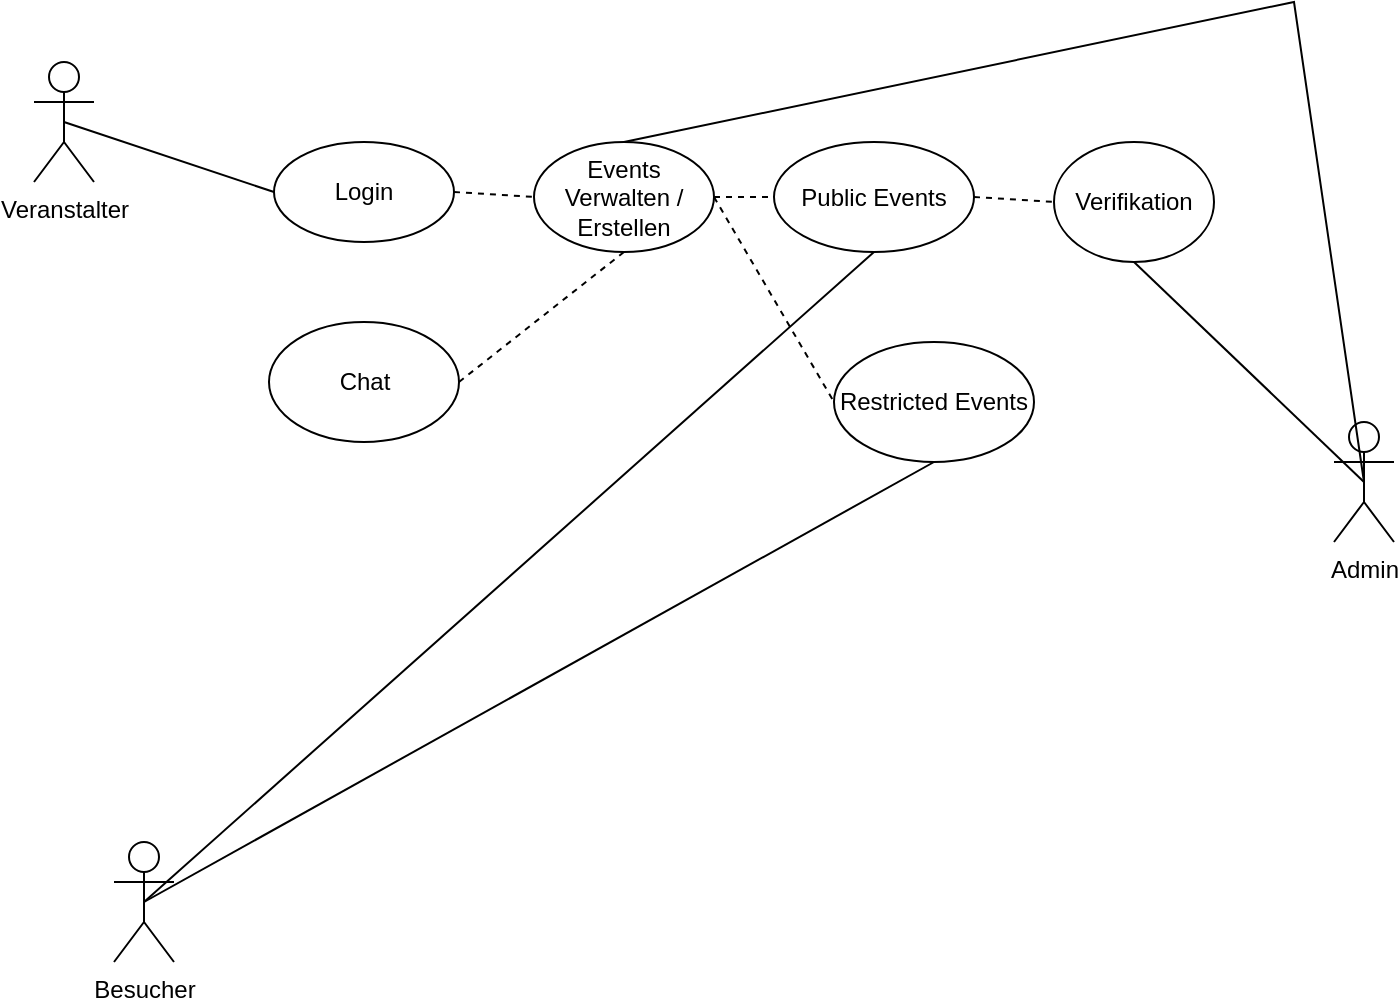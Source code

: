 <mxfile version="22.1.16" type="device">
  <diagram name="Page-1" id="DgKBdDyXqGAFPEZgRSDF">
    <mxGraphModel dx="1434" dy="836" grid="1" gridSize="10" guides="1" tooltips="1" connect="1" arrows="1" fold="1" page="1" pageScale="1" pageWidth="850" pageHeight="1100" math="0" shadow="0">
      <root>
        <mxCell id="0" />
        <mxCell id="1" parent="0" />
        <mxCell id="QacIF-P1qp6n-M4HJPPx-1" value="Veranstalter" style="shape=umlActor;verticalLabelPosition=bottom;verticalAlign=top;html=1;outlineConnect=0;" vertex="1" parent="1">
          <mxGeometry x="110" y="170" width="30" height="60" as="geometry" />
        </mxCell>
        <mxCell id="QacIF-P1qp6n-M4HJPPx-2" value="Besucher" style="shape=umlActor;verticalLabelPosition=bottom;verticalAlign=top;html=1;outlineConnect=0;" vertex="1" parent="1">
          <mxGeometry x="150" y="560" width="30" height="60" as="geometry" />
        </mxCell>
        <mxCell id="QacIF-P1qp6n-M4HJPPx-3" value="Admin" style="shape=umlActor;verticalLabelPosition=bottom;verticalAlign=top;html=1;outlineConnect=0;" vertex="1" parent="1">
          <mxGeometry x="760" y="350" width="30" height="60" as="geometry" />
        </mxCell>
        <mxCell id="QacIF-P1qp6n-M4HJPPx-5" value="Login" style="ellipse;whiteSpace=wrap;html=1;" vertex="1" parent="1">
          <mxGeometry x="230" y="210" width="90" height="50" as="geometry" />
        </mxCell>
        <mxCell id="QacIF-P1qp6n-M4HJPPx-6" value="Restricted Events" style="ellipse;whiteSpace=wrap;html=1;" vertex="1" parent="1">
          <mxGeometry x="510" y="310" width="100" height="60" as="geometry" />
        </mxCell>
        <mxCell id="QacIF-P1qp6n-M4HJPPx-7" value="Public Events" style="ellipse;whiteSpace=wrap;html=1;" vertex="1" parent="1">
          <mxGeometry x="480" y="210" width="100" height="55" as="geometry" />
        </mxCell>
        <mxCell id="QacIF-P1qp6n-M4HJPPx-8" value="Verifikation" style="ellipse;whiteSpace=wrap;html=1;" vertex="1" parent="1">
          <mxGeometry x="620" y="210" width="80" height="60" as="geometry" />
        </mxCell>
        <mxCell id="QacIF-P1qp6n-M4HJPPx-9" value="Chat" style="ellipse;whiteSpace=wrap;html=1;" vertex="1" parent="1">
          <mxGeometry x="227.5" y="300" width="95" height="60" as="geometry" />
        </mxCell>
        <mxCell id="QacIF-P1qp6n-M4HJPPx-10" value="Events Verwalten / Erstellen" style="ellipse;whiteSpace=wrap;html=1;" vertex="1" parent="1">
          <mxGeometry x="360" y="210" width="90" height="55" as="geometry" />
        </mxCell>
        <mxCell id="QacIF-P1qp6n-M4HJPPx-11" value="" style="endArrow=none;dashed=1;html=1;rounded=0;entryX=0;entryY=0.5;entryDx=0;entryDy=0;exitX=1;exitY=0.5;exitDx=0;exitDy=0;" edge="1" parent="1" source="QacIF-P1qp6n-M4HJPPx-5" target="QacIF-P1qp6n-M4HJPPx-10">
          <mxGeometry width="50" height="50" relative="1" as="geometry">
            <mxPoint x="400" y="450" as="sourcePoint" />
            <mxPoint x="450" y="400" as="targetPoint" />
          </mxGeometry>
        </mxCell>
        <mxCell id="QacIF-P1qp6n-M4HJPPx-12" value="" style="endArrow=none;dashed=1;html=1;rounded=0;entryX=0;entryY=0.5;entryDx=0;entryDy=0;exitX=1;exitY=0.5;exitDx=0;exitDy=0;" edge="1" parent="1" source="QacIF-P1qp6n-M4HJPPx-10" target="QacIF-P1qp6n-M4HJPPx-7">
          <mxGeometry width="50" height="50" relative="1" as="geometry">
            <mxPoint x="400" y="450" as="sourcePoint" />
            <mxPoint x="450" y="400" as="targetPoint" />
          </mxGeometry>
        </mxCell>
        <mxCell id="QacIF-P1qp6n-M4HJPPx-14" value="" style="endArrow=none;dashed=1;html=1;rounded=0;entryX=0;entryY=0.5;entryDx=0;entryDy=0;exitX=1;exitY=0.5;exitDx=0;exitDy=0;" edge="1" parent="1" source="QacIF-P1qp6n-M4HJPPx-7" target="QacIF-P1qp6n-M4HJPPx-8">
          <mxGeometry width="50" height="50" relative="1" as="geometry">
            <mxPoint x="400" y="450" as="sourcePoint" />
            <mxPoint x="450" y="400" as="targetPoint" />
          </mxGeometry>
        </mxCell>
        <mxCell id="QacIF-P1qp6n-M4HJPPx-15" value="" style="endArrow=none;dashed=1;html=1;rounded=0;entryX=0;entryY=0.5;entryDx=0;entryDy=0;exitX=1;exitY=0.5;exitDx=0;exitDy=0;" edge="1" parent="1" source="QacIF-P1qp6n-M4HJPPx-10" target="QacIF-P1qp6n-M4HJPPx-6">
          <mxGeometry width="50" height="50" relative="1" as="geometry">
            <mxPoint x="400" y="450" as="sourcePoint" />
            <mxPoint x="450" y="400" as="targetPoint" />
          </mxGeometry>
        </mxCell>
        <mxCell id="QacIF-P1qp6n-M4HJPPx-16" value="" style="endArrow=none;html=1;rounded=0;entryX=0.5;entryY=0.5;entryDx=0;entryDy=0;entryPerimeter=0;exitX=0.5;exitY=0;exitDx=0;exitDy=0;" edge="1" parent="1" source="QacIF-P1qp6n-M4HJPPx-10" target="QacIF-P1qp6n-M4HJPPx-3">
          <mxGeometry width="50" height="50" relative="1" as="geometry">
            <mxPoint x="400" y="450" as="sourcePoint" />
            <mxPoint x="450" y="400" as="targetPoint" />
            <Array as="points">
              <mxPoint x="740" y="140" />
            </Array>
          </mxGeometry>
        </mxCell>
        <mxCell id="QacIF-P1qp6n-M4HJPPx-17" value="" style="endArrow=none;html=1;rounded=0;entryX=0.5;entryY=0.5;entryDx=0;entryDy=0;entryPerimeter=0;exitX=0.5;exitY=1;exitDx=0;exitDy=0;" edge="1" parent="1" source="QacIF-P1qp6n-M4HJPPx-8" target="QacIF-P1qp6n-M4HJPPx-3">
          <mxGeometry width="50" height="50" relative="1" as="geometry">
            <mxPoint x="400" y="450" as="sourcePoint" />
            <mxPoint x="450" y="400" as="targetPoint" />
          </mxGeometry>
        </mxCell>
        <mxCell id="QacIF-P1qp6n-M4HJPPx-19" value="" style="endArrow=none;html=1;rounded=0;entryX=0;entryY=0.5;entryDx=0;entryDy=0;exitX=0.5;exitY=0.5;exitDx=0;exitDy=0;exitPerimeter=0;" edge="1" parent="1" source="QacIF-P1qp6n-M4HJPPx-1" target="QacIF-P1qp6n-M4HJPPx-5">
          <mxGeometry width="50" height="50" relative="1" as="geometry">
            <mxPoint x="400" y="450" as="sourcePoint" />
            <mxPoint x="450" y="400" as="targetPoint" />
          </mxGeometry>
        </mxCell>
        <mxCell id="QacIF-P1qp6n-M4HJPPx-20" value="" style="endArrow=none;html=1;rounded=0;exitX=0.5;exitY=0.5;exitDx=0;exitDy=0;exitPerimeter=0;entryX=0.5;entryY=1;entryDx=0;entryDy=0;" edge="1" parent="1" source="QacIF-P1qp6n-M4HJPPx-2" target="QacIF-P1qp6n-M4HJPPx-7">
          <mxGeometry width="50" height="50" relative="1" as="geometry">
            <mxPoint x="400" y="450" as="sourcePoint" />
            <mxPoint x="450" y="400" as="targetPoint" />
          </mxGeometry>
        </mxCell>
        <mxCell id="QacIF-P1qp6n-M4HJPPx-21" value="" style="endArrow=none;html=1;rounded=0;exitX=0.5;exitY=0.5;exitDx=0;exitDy=0;exitPerimeter=0;entryX=0.5;entryY=1;entryDx=0;entryDy=0;" edge="1" parent="1" source="QacIF-P1qp6n-M4HJPPx-2" target="QacIF-P1qp6n-M4HJPPx-6">
          <mxGeometry width="50" height="50" relative="1" as="geometry">
            <mxPoint x="400" y="450" as="sourcePoint" />
            <mxPoint x="450" y="400" as="targetPoint" />
          </mxGeometry>
        </mxCell>
        <mxCell id="QacIF-P1qp6n-M4HJPPx-23" value="" style="endArrow=none;dashed=1;html=1;rounded=0;entryX=0.5;entryY=1;entryDx=0;entryDy=0;exitX=1;exitY=0.5;exitDx=0;exitDy=0;" edge="1" parent="1" source="QacIF-P1qp6n-M4HJPPx-9" target="QacIF-P1qp6n-M4HJPPx-10">
          <mxGeometry width="50" height="50" relative="1" as="geometry">
            <mxPoint x="400" y="450" as="sourcePoint" />
            <mxPoint x="450" y="400" as="targetPoint" />
          </mxGeometry>
        </mxCell>
      </root>
    </mxGraphModel>
  </diagram>
</mxfile>
